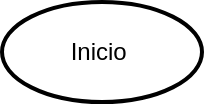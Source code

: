 <mxfile version="23.1.5" type="github">
  <diagram name="Página-1" id="9yMu32MpuAbdIeqK6lV5">
    <mxGraphModel dx="1434" dy="790" grid="1" gridSize="10" guides="1" tooltips="1" connect="1" arrows="1" fold="1" page="1" pageScale="1" pageWidth="827" pageHeight="1169" math="0" shadow="0">
      <root>
        <mxCell id="0" />
        <mxCell id="1" parent="0" />
        <mxCell id="nx1gxkxAw9D206AAHLom-2" value="Inicio&amp;nbsp;" style="strokeWidth=2;html=1;shape=mxgraph.flowchart.start_1;whiteSpace=wrap;" vertex="1" parent="1">
          <mxGeometry x="30" y="20" width="100" height="50" as="geometry" />
        </mxCell>
      </root>
    </mxGraphModel>
  </diagram>
</mxfile>
